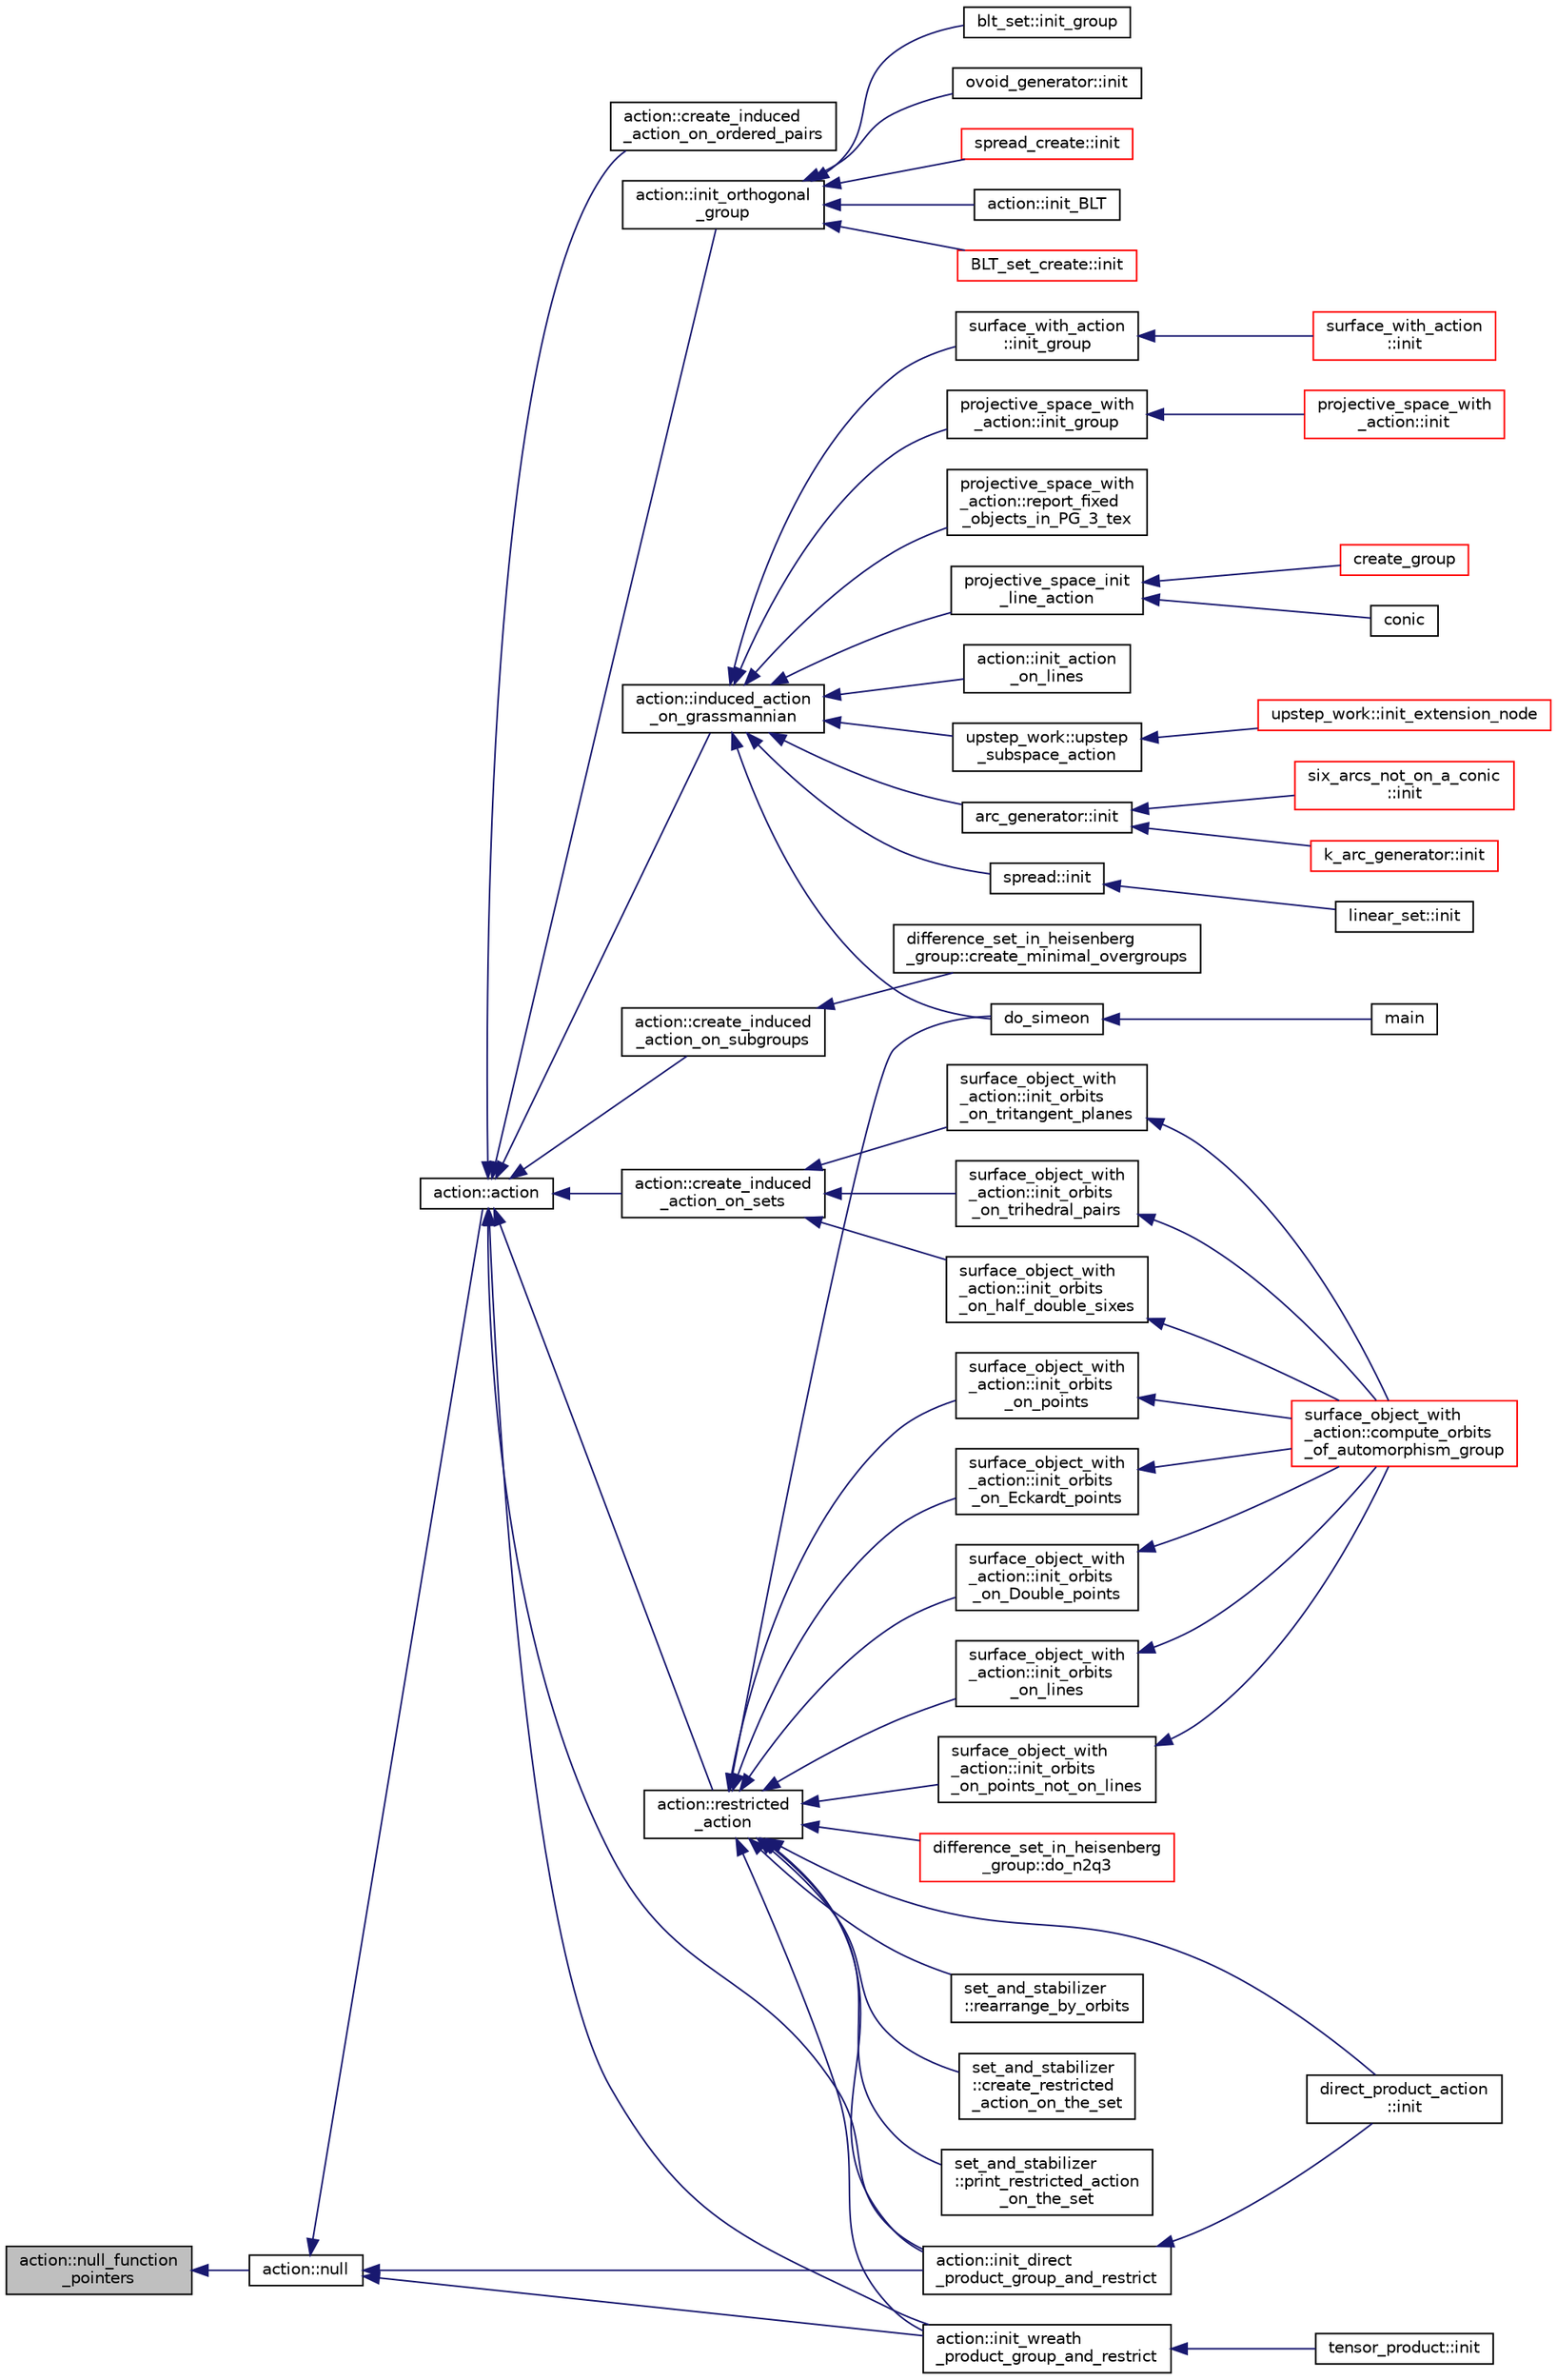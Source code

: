 digraph "action::null_function_pointers"
{
  edge [fontname="Helvetica",fontsize="10",labelfontname="Helvetica",labelfontsize="10"];
  node [fontname="Helvetica",fontsize="10",shape=record];
  rankdir="LR";
  Node32174 [label="action::null_function\l_pointers",height=0.2,width=0.4,color="black", fillcolor="grey75", style="filled", fontcolor="black"];
  Node32174 -> Node32175 [dir="back",color="midnightblue",fontsize="10",style="solid",fontname="Helvetica"];
  Node32175 [label="action::null",height=0.2,width=0.4,color="black", fillcolor="white", style="filled",URL="$d2/d86/classaction.html#af05ce222a97a1eff5f692b9193dee125"];
  Node32175 -> Node32176 [dir="back",color="midnightblue",fontsize="10",style="solid",fontname="Helvetica"];
  Node32176 [label="action::action",height=0.2,width=0.4,color="black", fillcolor="white", style="filled",URL="$d2/d86/classaction.html#a108adb38ad362aeb55cf40b9de38bb16"];
  Node32176 -> Node32177 [dir="back",color="midnightblue",fontsize="10",style="solid",fontname="Helvetica"];
  Node32177 [label="action::induced_action\l_on_grassmannian",height=0.2,width=0.4,color="black", fillcolor="white", style="filled",URL="$d2/d86/classaction.html#a4dc271144a2899d2f94f88e52e4e538d"];
  Node32177 -> Node32178 [dir="back",color="midnightblue",fontsize="10",style="solid",fontname="Helvetica"];
  Node32178 [label="do_simeon",height=0.2,width=0.4,color="black", fillcolor="white", style="filled",URL="$d5/d13/simeon_8_c.html#a36cf3f9cb484fa44da7a7dfcbe9385d0"];
  Node32178 -> Node32179 [dir="back",color="midnightblue",fontsize="10",style="solid",fontname="Helvetica"];
  Node32179 [label="main",height=0.2,width=0.4,color="black", fillcolor="white", style="filled",URL="$d5/d13/simeon_8_c.html#ae66f6b31b5ad750f1fe042a706a4e3d4"];
  Node32177 -> Node32180 [dir="back",color="midnightblue",fontsize="10",style="solid",fontname="Helvetica"];
  Node32180 [label="projective_space_with\l_action::init_group",height=0.2,width=0.4,color="black", fillcolor="white", style="filled",URL="$d5/d37/classprojective__space__with__action.html#a1f23de4057fa97f038b1ec977c9d42c4"];
  Node32180 -> Node32181 [dir="back",color="midnightblue",fontsize="10",style="solid",fontname="Helvetica"];
  Node32181 [label="projective_space_with\l_action::init",height=0.2,width=0.4,color="red", fillcolor="white", style="filled",URL="$d5/d37/classprojective__space__with__action.html#a10163a9ca20415bd9a9d4370470143ba"];
  Node32177 -> Node32183 [dir="back",color="midnightblue",fontsize="10",style="solid",fontname="Helvetica"];
  Node32183 [label="projective_space_with\l_action::report_fixed\l_objects_in_PG_3_tex",height=0.2,width=0.4,color="black", fillcolor="white", style="filled",URL="$d5/d37/classprojective__space__with__action.html#a0210dc9b61e8f1df5f4198806f2fee2e"];
  Node32177 -> Node32184 [dir="back",color="midnightblue",fontsize="10",style="solid",fontname="Helvetica"];
  Node32184 [label="projective_space_init\l_line_action",height=0.2,width=0.4,color="black", fillcolor="white", style="filled",URL="$dc/dd4/group__actions_8h.html#abcb64d4224e95ccdc2460145af908a74"];
  Node32184 -> Node32185 [dir="back",color="midnightblue",fontsize="10",style="solid",fontname="Helvetica"];
  Node32185 [label="conic",height=0.2,width=0.4,color="black", fillcolor="white", style="filled",URL="$d4/de8/conic_8_c.html#a96def9474b981a9d5831a9b48d85d652"];
  Node32184 -> Node32186 [dir="back",color="midnightblue",fontsize="10",style="solid",fontname="Helvetica"];
  Node32186 [label="create_group",height=0.2,width=0.4,color="red", fillcolor="white", style="filled",URL="$dd/d51/make__group_8_c.html#a7a960a16a33af0e67df207121abca6dc"];
  Node32177 -> Node32188 [dir="back",color="midnightblue",fontsize="10",style="solid",fontname="Helvetica"];
  Node32188 [label="action::init_action\l_on_lines",height=0.2,width=0.4,color="black", fillcolor="white", style="filled",URL="$d2/d86/classaction.html#a1cc425535be113a6f8a87c51a708d0d5"];
  Node32177 -> Node32189 [dir="back",color="midnightblue",fontsize="10",style="solid",fontname="Helvetica"];
  Node32189 [label="upstep_work::upstep\l_subspace_action",height=0.2,width=0.4,color="black", fillcolor="white", style="filled",URL="$d2/dd6/classupstep__work.html#afd45c862c93f460a2e523f074d024529"];
  Node32189 -> Node32190 [dir="back",color="midnightblue",fontsize="10",style="solid",fontname="Helvetica"];
  Node32190 [label="upstep_work::init_extension_node",height=0.2,width=0.4,color="red", fillcolor="white", style="filled",URL="$d2/dd6/classupstep__work.html#ad74931a4c6dc97102d405a755433297d"];
  Node32177 -> Node32260 [dir="back",color="midnightblue",fontsize="10",style="solid",fontname="Helvetica"];
  Node32260 [label="arc_generator::init",height=0.2,width=0.4,color="black", fillcolor="white", style="filled",URL="$d4/d21/classarc__generator.html#ae614e18e9c641d67069fa27d48245cde"];
  Node32260 -> Node32244 [dir="back",color="midnightblue",fontsize="10",style="solid",fontname="Helvetica"];
  Node32244 [label="k_arc_generator::init",height=0.2,width=0.4,color="red", fillcolor="white", style="filled",URL="$d6/dd8/classk__arc__generator.html#a6036d9f52ede9f8ca681505626b5361d"];
  Node32260 -> Node32246 [dir="back",color="midnightblue",fontsize="10",style="solid",fontname="Helvetica"];
  Node32246 [label="six_arcs_not_on_a_conic\l::init",height=0.2,width=0.4,color="red", fillcolor="white", style="filled",URL="$d8/de6/classsix__arcs__not__on__a__conic.html#a7a4d5cf8a098488729934cfa8a70944a"];
  Node32177 -> Node32261 [dir="back",color="midnightblue",fontsize="10",style="solid",fontname="Helvetica"];
  Node32261 [label="spread::init",height=0.2,width=0.4,color="black", fillcolor="white", style="filled",URL="$da/dc1/classspread.html#aa2493aebcdd72c4472213711dfcc2ab6"];
  Node32261 -> Node32255 [dir="back",color="midnightblue",fontsize="10",style="solid",fontname="Helvetica"];
  Node32255 [label="linear_set::init",height=0.2,width=0.4,color="black", fillcolor="white", style="filled",URL="$dd/d86/classlinear__set.html#a7ab24e84423749047d5465cb15505475"];
  Node32177 -> Node32262 [dir="back",color="midnightblue",fontsize="10",style="solid",fontname="Helvetica"];
  Node32262 [label="surface_with_action\l::init_group",height=0.2,width=0.4,color="black", fillcolor="white", style="filled",URL="$d8/df9/classsurface__with__action.html#a8fc5e9fd211eaca0a5e4a922aa515d8b"];
  Node32262 -> Node32263 [dir="back",color="midnightblue",fontsize="10",style="solid",fontname="Helvetica"];
  Node32263 [label="surface_with_action\l::init",height=0.2,width=0.4,color="red", fillcolor="white", style="filled",URL="$d8/df9/classsurface__with__action.html#a8e716ca96b2dd1833dbbb0e3711b9435"];
  Node32176 -> Node32265 [dir="back",color="midnightblue",fontsize="10",style="solid",fontname="Helvetica"];
  Node32265 [label="action::create_induced\l_action_on_sets",height=0.2,width=0.4,color="black", fillcolor="white", style="filled",URL="$d2/d86/classaction.html#ac463caa613a28f37e7c3ea63b2d5b0ed"];
  Node32265 -> Node32266 [dir="back",color="midnightblue",fontsize="10",style="solid",fontname="Helvetica"];
  Node32266 [label="surface_object_with\l_action::init_orbits\l_on_half_double_sixes",height=0.2,width=0.4,color="black", fillcolor="white", style="filled",URL="$db/d28/classsurface__object__with__action.html#ad3e74077b84f714c72a246ed751b47c5"];
  Node32266 -> Node32267 [dir="back",color="midnightblue",fontsize="10",style="solid",fontname="Helvetica"];
  Node32267 [label="surface_object_with\l_action::compute_orbits\l_of_automorphism_group",height=0.2,width=0.4,color="red", fillcolor="white", style="filled",URL="$db/d28/classsurface__object__with__action.html#a74fe6a01c7d28a4fd30e601824d62c27"];
  Node32265 -> Node32274 [dir="back",color="midnightblue",fontsize="10",style="solid",fontname="Helvetica"];
  Node32274 [label="surface_object_with\l_action::init_orbits\l_on_tritangent_planes",height=0.2,width=0.4,color="black", fillcolor="white", style="filled",URL="$db/d28/classsurface__object__with__action.html#abbe5e8be1fa58b2f180ce99bb6a549d2"];
  Node32274 -> Node32267 [dir="back",color="midnightblue",fontsize="10",style="solid",fontname="Helvetica"];
  Node32265 -> Node32275 [dir="back",color="midnightblue",fontsize="10",style="solid",fontname="Helvetica"];
  Node32275 [label="surface_object_with\l_action::init_orbits\l_on_trihedral_pairs",height=0.2,width=0.4,color="black", fillcolor="white", style="filled",URL="$db/d28/classsurface__object__with__action.html#a3608821fb5d666515800c94ff7719b5f"];
  Node32275 -> Node32267 [dir="back",color="midnightblue",fontsize="10",style="solid",fontname="Helvetica"];
  Node32176 -> Node32276 [dir="back",color="midnightblue",fontsize="10",style="solid",fontname="Helvetica"];
  Node32276 [label="action::create_induced\l_action_on_subgroups",height=0.2,width=0.4,color="black", fillcolor="white", style="filled",URL="$d2/d86/classaction.html#aa3f0c4992762ff3fda44ba5fdff3e8dd"];
  Node32276 -> Node32222 [dir="back",color="midnightblue",fontsize="10",style="solid",fontname="Helvetica"];
  Node32222 [label="difference_set_in_heisenberg\l_group::create_minimal_overgroups",height=0.2,width=0.4,color="black", fillcolor="white", style="filled",URL="$de/d8a/classdifference__set__in__heisenberg__group.html#a9bde5ad5da3ebaebf98fbfd3e8110b79"];
  Node32176 -> Node32277 [dir="back",color="midnightblue",fontsize="10",style="solid",fontname="Helvetica"];
  Node32277 [label="action::restricted\l_action",height=0.2,width=0.4,color="black", fillcolor="white", style="filled",URL="$d2/d86/classaction.html#aa48c1a9e221977b149eb0d8826705b62"];
  Node32277 -> Node32278 [dir="back",color="midnightblue",fontsize="10",style="solid",fontname="Helvetica"];
  Node32278 [label="difference_set_in_heisenberg\l_group::do_n2q3",height=0.2,width=0.4,color="red", fillcolor="white", style="filled",URL="$de/d8a/classdifference__set__in__heisenberg__group.html#aca82ff116dd5d17cfbb311e809b6d023"];
  Node32277 -> Node32281 [dir="back",color="midnightblue",fontsize="10",style="solid",fontname="Helvetica"];
  Node32281 [label="direct_product_action\l::init",height=0.2,width=0.4,color="black", fillcolor="white", style="filled",URL="$d3/d78/classdirect__product__action.html#aad40060e5821c011cccaa65a5c4df64f"];
  Node32277 -> Node32178 [dir="back",color="midnightblue",fontsize="10",style="solid",fontname="Helvetica"];
  Node32277 -> Node32282 [dir="back",color="midnightblue",fontsize="10",style="solid",fontname="Helvetica"];
  Node32282 [label="set_and_stabilizer\l::rearrange_by_orbits",height=0.2,width=0.4,color="black", fillcolor="white", style="filled",URL="$de/df6/classset__and__stabilizer.html#acfc35aa1163712215848fab02017b28d"];
  Node32277 -> Node32283 [dir="back",color="midnightblue",fontsize="10",style="solid",fontname="Helvetica"];
  Node32283 [label="set_and_stabilizer\l::create_restricted\l_action_on_the_set",height=0.2,width=0.4,color="black", fillcolor="white", style="filled",URL="$de/df6/classset__and__stabilizer.html#ab5cfac83b54ceb1571c874104fe2c35e"];
  Node32277 -> Node32284 [dir="back",color="midnightblue",fontsize="10",style="solid",fontname="Helvetica"];
  Node32284 [label="set_and_stabilizer\l::print_restricted_action\l_on_the_set",height=0.2,width=0.4,color="black", fillcolor="white", style="filled",URL="$de/df6/classset__and__stabilizer.html#aa802ca2f1a88616a36ca30562019c6f2"];
  Node32277 -> Node32285 [dir="back",color="midnightblue",fontsize="10",style="solid",fontname="Helvetica"];
  Node32285 [label="action::init_direct\l_product_group_and_restrict",height=0.2,width=0.4,color="black", fillcolor="white", style="filled",URL="$d2/d86/classaction.html#a60a5555ea83770fd9994274efc9c328e"];
  Node32285 -> Node32281 [dir="back",color="midnightblue",fontsize="10",style="solid",fontname="Helvetica"];
  Node32277 -> Node32286 [dir="back",color="midnightblue",fontsize="10",style="solid",fontname="Helvetica"];
  Node32286 [label="action::init_wreath\l_product_group_and_restrict",height=0.2,width=0.4,color="black", fillcolor="white", style="filled",URL="$d2/d86/classaction.html#a5ea78557093c987967e7b8162fabbf72"];
  Node32286 -> Node32287 [dir="back",color="midnightblue",fontsize="10",style="solid",fontname="Helvetica"];
  Node32287 [label="tensor_product::init",height=0.2,width=0.4,color="black", fillcolor="white", style="filled",URL="$dd/d3e/classtensor__product.html#a2a8ac905e80dd9bb7339c9506c3521d3"];
  Node32277 -> Node32288 [dir="back",color="midnightblue",fontsize="10",style="solid",fontname="Helvetica"];
  Node32288 [label="surface_object_with\l_action::init_orbits\l_on_points",height=0.2,width=0.4,color="black", fillcolor="white", style="filled",URL="$db/d28/classsurface__object__with__action.html#af409fc1a4a148cb138ceac1bdedf3d8a"];
  Node32288 -> Node32267 [dir="back",color="midnightblue",fontsize="10",style="solid",fontname="Helvetica"];
  Node32277 -> Node32289 [dir="back",color="midnightblue",fontsize="10",style="solid",fontname="Helvetica"];
  Node32289 [label="surface_object_with\l_action::init_orbits\l_on_Eckardt_points",height=0.2,width=0.4,color="black", fillcolor="white", style="filled",URL="$db/d28/classsurface__object__with__action.html#adb4f53b56c7d046331cd6f7160c88199"];
  Node32289 -> Node32267 [dir="back",color="midnightblue",fontsize="10",style="solid",fontname="Helvetica"];
  Node32277 -> Node32290 [dir="back",color="midnightblue",fontsize="10",style="solid",fontname="Helvetica"];
  Node32290 [label="surface_object_with\l_action::init_orbits\l_on_Double_points",height=0.2,width=0.4,color="black", fillcolor="white", style="filled",URL="$db/d28/classsurface__object__with__action.html#ab1aa645b1dbce2a3cfbf1ec80194fb02"];
  Node32290 -> Node32267 [dir="back",color="midnightblue",fontsize="10",style="solid",fontname="Helvetica"];
  Node32277 -> Node32291 [dir="back",color="midnightblue",fontsize="10",style="solid",fontname="Helvetica"];
  Node32291 [label="surface_object_with\l_action::init_orbits\l_on_lines",height=0.2,width=0.4,color="black", fillcolor="white", style="filled",URL="$db/d28/classsurface__object__with__action.html#a774d7cd436a671bafdf364400a233db5"];
  Node32291 -> Node32267 [dir="back",color="midnightblue",fontsize="10",style="solid",fontname="Helvetica"];
  Node32277 -> Node32292 [dir="back",color="midnightblue",fontsize="10",style="solid",fontname="Helvetica"];
  Node32292 [label="surface_object_with\l_action::init_orbits\l_on_points_not_on_lines",height=0.2,width=0.4,color="black", fillcolor="white", style="filled",URL="$db/d28/classsurface__object__with__action.html#a02b2bba4ba3f1f8de5ee1c31d730d984"];
  Node32292 -> Node32267 [dir="back",color="midnightblue",fontsize="10",style="solid",fontname="Helvetica"];
  Node32176 -> Node32293 [dir="back",color="midnightblue",fontsize="10",style="solid",fontname="Helvetica"];
  Node32293 [label="action::create_induced\l_action_on_ordered_pairs",height=0.2,width=0.4,color="black", fillcolor="white", style="filled",URL="$d2/d86/classaction.html#a5a91ade5716041ab3d4255459a4ec256"];
  Node32176 -> Node32285 [dir="back",color="midnightblue",fontsize="10",style="solid",fontname="Helvetica"];
  Node32176 -> Node32286 [dir="back",color="midnightblue",fontsize="10",style="solid",fontname="Helvetica"];
  Node32176 -> Node32294 [dir="back",color="midnightblue",fontsize="10",style="solid",fontname="Helvetica"];
  Node32294 [label="action::init_orthogonal\l_group",height=0.2,width=0.4,color="black", fillcolor="white", style="filled",URL="$d2/d86/classaction.html#a2cfe124956ed67d8b7a927bb44847cc2"];
  Node32294 -> Node32295 [dir="back",color="midnightblue",fontsize="10",style="solid",fontname="Helvetica"];
  Node32295 [label="blt_set::init_group",height=0.2,width=0.4,color="black", fillcolor="white", style="filled",URL="$d1/d3d/classblt__set.html#a9e5aede3bbac6f5e1dd31a8965bba200"];
  Node32294 -> Node32296 [dir="back",color="midnightblue",fontsize="10",style="solid",fontname="Helvetica"];
  Node32296 [label="ovoid_generator::init",height=0.2,width=0.4,color="black", fillcolor="white", style="filled",URL="$d3/daf/classovoid__generator.html#a44d90a4751554076f432f35089a964c2"];
  Node32294 -> Node32297 [dir="back",color="midnightblue",fontsize="10",style="solid",fontname="Helvetica"];
  Node32297 [label="spread_create::init",height=0.2,width=0.4,color="red", fillcolor="white", style="filled",URL="$de/d97/classspread__create.html#ae3c6630d33160e48a584c21a4f4a6209"];
  Node32294 -> Node32299 [dir="back",color="midnightblue",fontsize="10",style="solid",fontname="Helvetica"];
  Node32299 [label="action::init_BLT",height=0.2,width=0.4,color="black", fillcolor="white", style="filled",URL="$d2/d86/classaction.html#a0d33ca0ebe7467b984c3058520e02a0c"];
  Node32294 -> Node32300 [dir="back",color="midnightblue",fontsize="10",style="solid",fontname="Helvetica"];
  Node32300 [label="BLT_set_create::init",height=0.2,width=0.4,color="red", fillcolor="white", style="filled",URL="$d4/d40/class_b_l_t__set__create.html#af2b5df080b8358d8fcd7e41d187e8d0b"];
  Node32175 -> Node32285 [dir="back",color="midnightblue",fontsize="10",style="solid",fontname="Helvetica"];
  Node32175 -> Node32286 [dir="back",color="midnightblue",fontsize="10",style="solid",fontname="Helvetica"];
}
